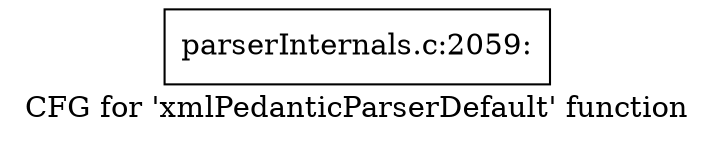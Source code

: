 digraph "CFG for 'xmlPedanticParserDefault' function" {
	label="CFG for 'xmlPedanticParserDefault' function";

	Node0x3cb3270 [shape=record,label="{parserInternals.c:2059:}"];
}
